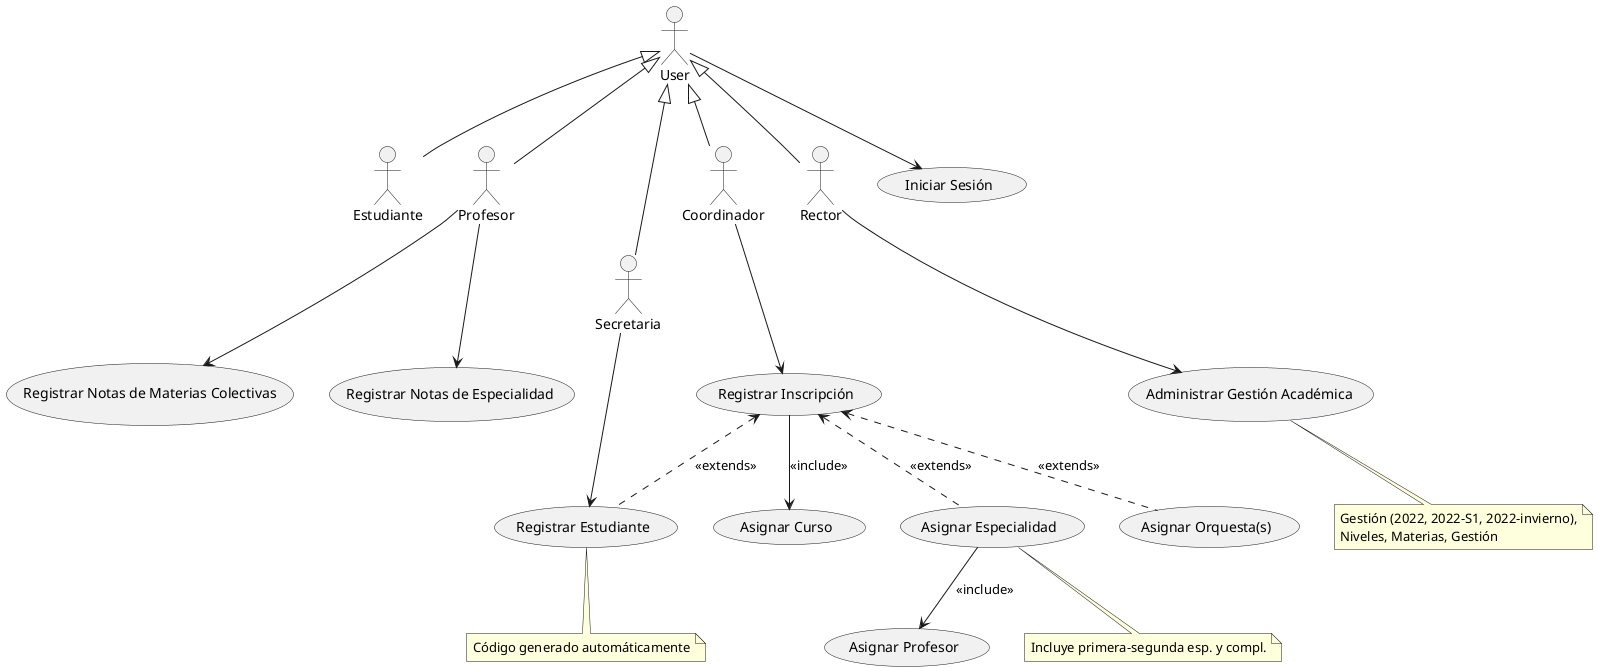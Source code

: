 @startuml
'https://plantuml.com/use-case-diagram

actor :User: as user
actor :Estudiante: as stu
actor :Profesor: as teach
actor :Secretaria: as sec
actor :Coordinador: as coor
actor :Rector: as rect

usecase "Iniciar Sesión" as login
usecase "Registrar Notas de Materias Colectivas" as registerNotesGS
usecase "Registrar Notas de Especialidad" as registerNotesS
usecase "Registrar Estudiante" as stuRegistration
usecase "Registrar Inscripción" as enrollment
usecase "Administrar Gestión Académica" as manageYear
usecase "Asignar Curso" as assignGrade
usecase "Asignar Especialidad" as assignS
usecase "Asignar Profesor" as assignT
usecase "Asignar Orquesta(s)" as assignO

' Cursos | Niveles | Materias | Gestión

note "Gestión (2022, 2022-S1, 2022-invierno),\nNiveles, Materias, Gestión" as N1
note "Código generado automáticamente" as N2
note "Incluye primera-segunda esp. y compl." as N3

user <|-- stu
user <|-- teach
user <|-- sec
user <|-- coor
user <|-- rect

user --> login
teach --> registerNotesGS
teach --> registerNotesS
sec --> stuRegistration
coor --> enrollment
rect --> manageYear

enrollment  <-- stuRegistration #line.dashed : <<extends>>
enrollment --> assignGrade : <<include>>
enrollment <.. assignS : <<extends>>
assignS --> assignT : <<include>>
enrollment <.. assignO : <<extends>>

manageYear .. N1
stuRegistration .. N2
assignS .. N3

@enduml

' Profesores: Registrar notas

' Estudiantes: Ver notas
' Estudiantes: Buscar partituras de su especialidad por grados
' Padres: Ver notas de sus hijos

' Licencias * Definir con Director Académico y Rector.